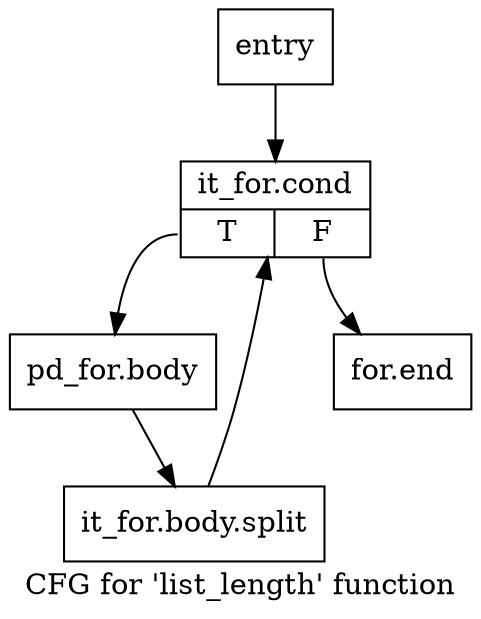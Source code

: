 digraph "CFG for 'list_length' function" {
	label="CFG for 'list_length' function";

	Node0x95d0050 [shape=record,label="{entry}"];
	Node0x95d0050 -> Node0x95d00a0;
	Node0x95d00a0 [shape=record,label="{it_for.cond|{<s0>T|<s1>F}}"];
	Node0x95d00a0:s0 -> Node0x95d00f0;
	Node0x95d00a0:s1 -> Node0x95d0140;
	Node0x95d00f0 [shape=record,label="{pd_for.body}"];
	Node0x95d00f0 -> Node0xedaa8c0;
	Node0xedaa8c0 [shape=record,label="{it_for.body.split}"];
	Node0xedaa8c0 -> Node0x95d00a0;
	Node0x95d0140 [shape=record,label="{for.end}"];
}

